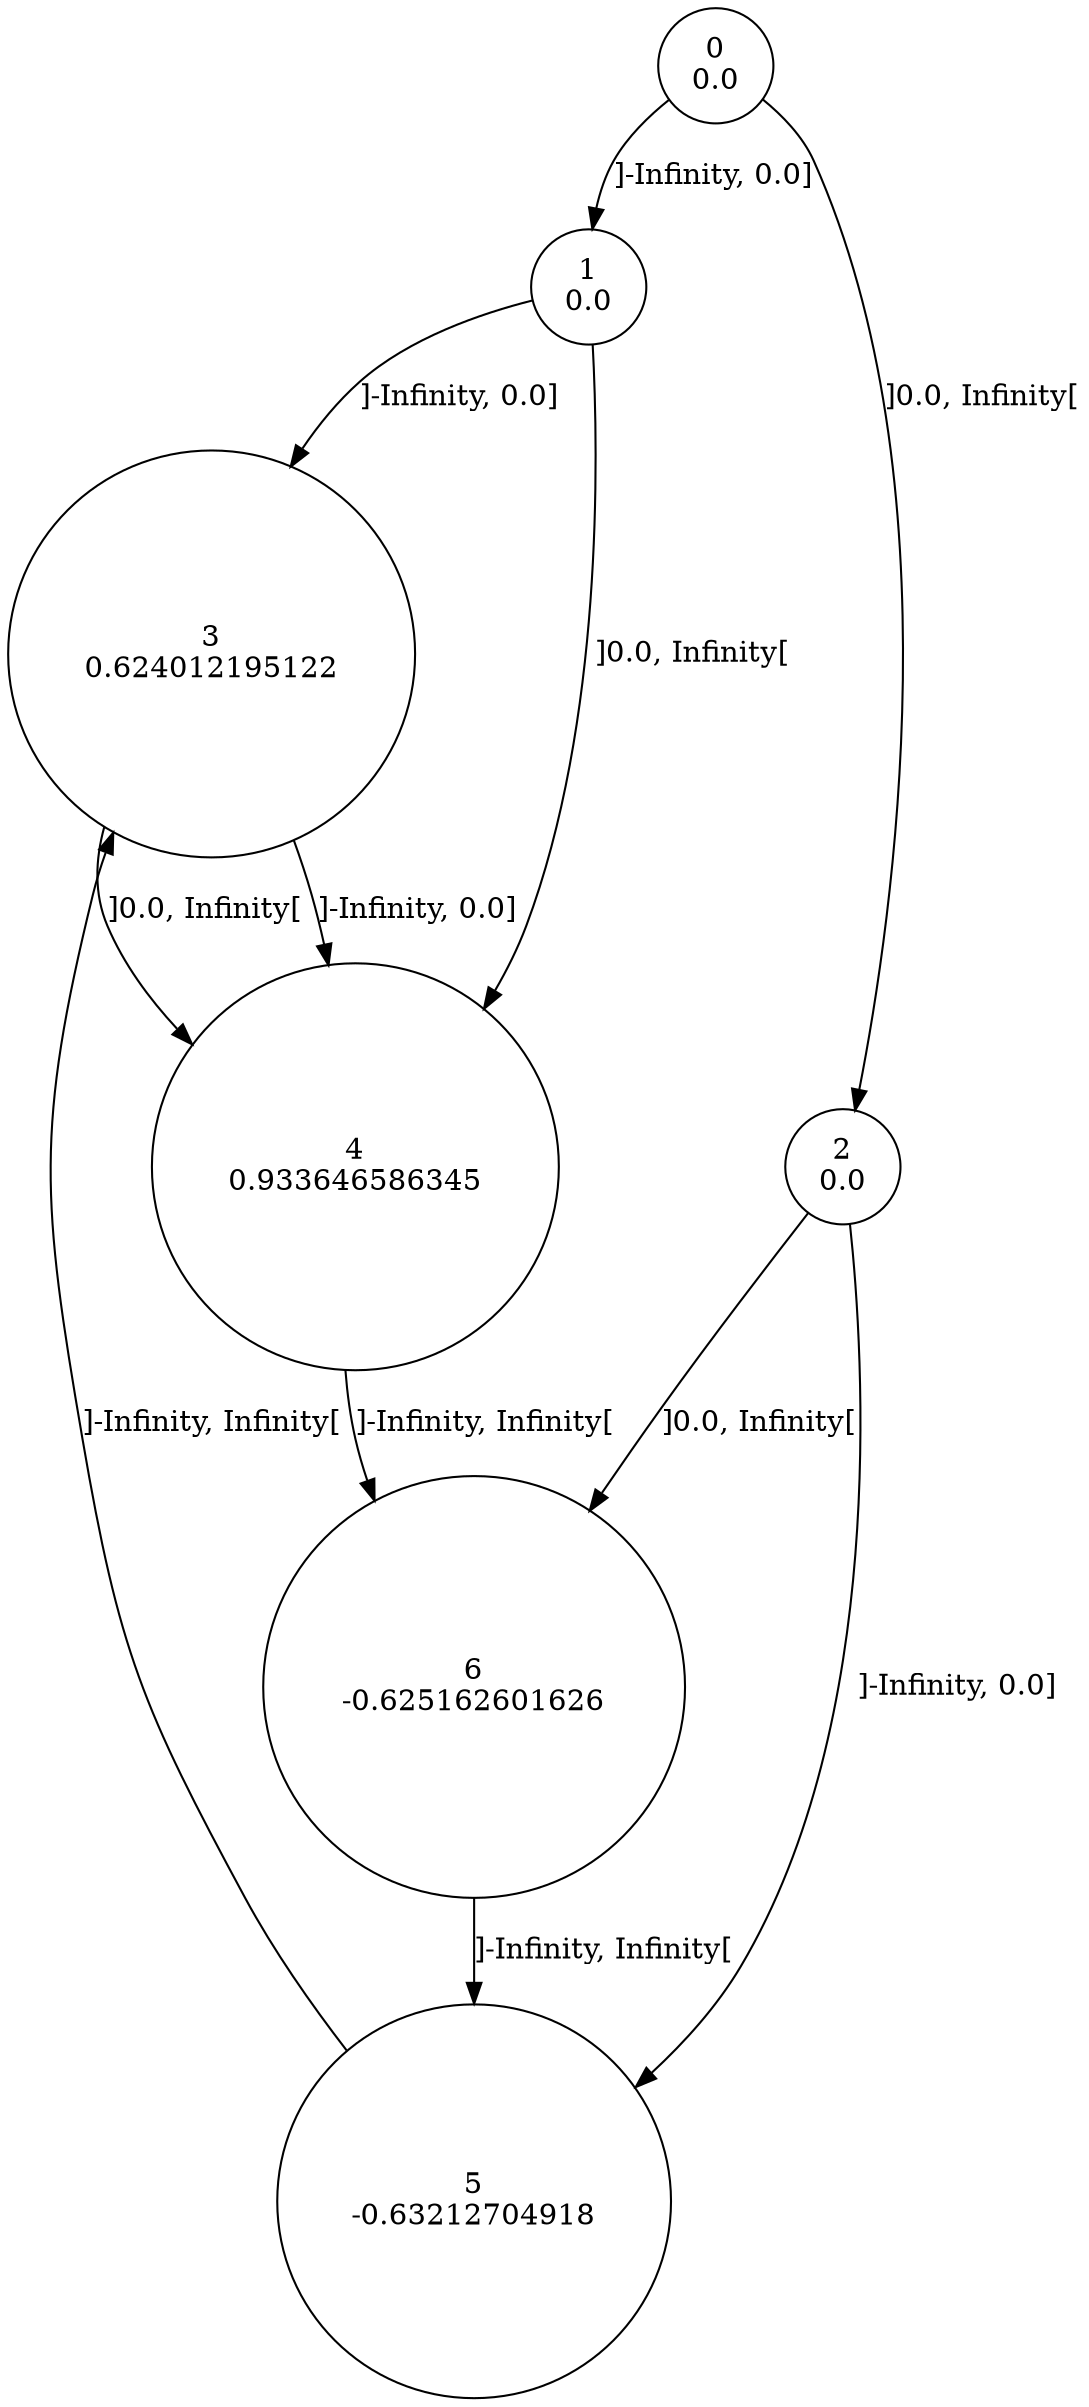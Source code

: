 digraph a {
0 [shape=circle, label="0\n0.0"];
	0 -> 1 [label="]-Infinity, 0.0]"];
	0 -> 2 [label="]0.0, Infinity["];
1 [shape=circle, label="1\n0.0"];
	1 -> 3 [label="]-Infinity, 0.0]"];
	1 -> 4 [label="]0.0, Infinity["];
2 [shape=circle, label="2\n0.0"];
	2 -> 5 [label="]-Infinity, 0.0]"];
	2 -> 6 [label="]0.0, Infinity["];
3 [shape=circle, label="3\n0.624012195122"];
	3 -> 4 [label="]-Infinity, 0.0]"];
	3 -> 4 [label="]0.0, Infinity["];
4 [shape=circle, label="4\n0.933646586345"];
	4 -> 6 [label="]-Infinity, Infinity["];
5 [shape=circle, label="5\n-0.63212704918"];
	5 -> 3 [label="]-Infinity, Infinity["];
6 [shape=circle, label="6\n-0.625162601626"];
	6 -> 5 [label="]-Infinity, Infinity["];
}